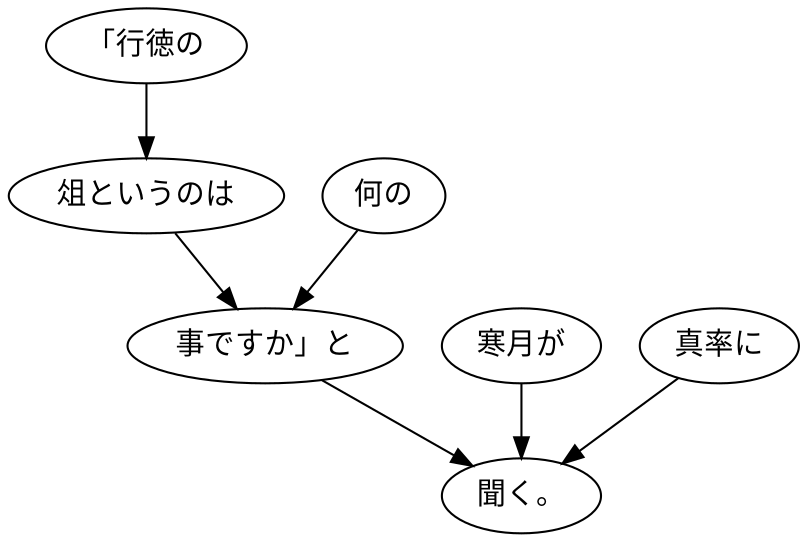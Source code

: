 digraph graph1035 {
	node0 [label="「行徳の"];
	node1 [label="俎というのは"];
	node2 [label="何の"];
	node3 [label="事ですか」と"];
	node4 [label="寒月が"];
	node5 [label="真率に"];
	node6 [label="聞く。"];
	node0 -> node1;
	node1 -> node3;
	node2 -> node3;
	node3 -> node6;
	node4 -> node6;
	node5 -> node6;
}
